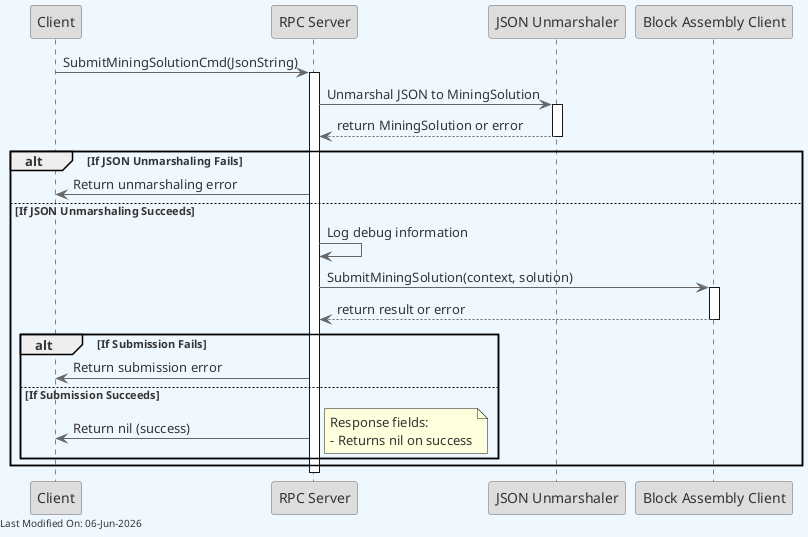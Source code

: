 @startuml
skinparam backgroundColor #F0F8FF
skinparam defaultFontColor #333333
skinparam arrowColor #666666

' Define borders for all elements
skinparam entity {
  BorderColor #666666
  BackgroundColor #DDDDDD
}

skinparam control {
  BorderColor #666666
  BackgroundColor #DDDDDD
}

skinparam participant {
  BorderColor #666666
  BackgroundColor #DDDDDD
}



participant Client
participant "RPC Server" as RPC
participant "JSON Unmarshaler" as Unmarshaler
participant "Block Assembly Client" as BlockAssembly

Client -> RPC : SubmitMiningSolutionCmd(JsonString)
activate RPC

RPC -> Unmarshaler : Unmarshal JSON to MiningSolution
activate Unmarshaler
Unmarshaler --> RPC : return MiningSolution or error
deactivate Unmarshaler

alt If JSON Unmarshaling Fails
    RPC -> Client : Return unmarshaling error
else If JSON Unmarshaling Succeeds
    RPC -> RPC : Log debug information

    RPC -> BlockAssembly : SubmitMiningSolution(context, solution)
    activate BlockAssembly
    BlockAssembly --> RPC : return result or error
    deactivate BlockAssembly

    alt If Submission Fails
        RPC -> Client : Return submission error
    else If Submission Succeeds
        RPC -> Client : Return nil (success)
        note right
        Response fields:
        - Returns nil on success
        end note
    end
end

deactivate RPC

left footer Last Modified On: %date("dd-MMM-yyyy")

@enduml

